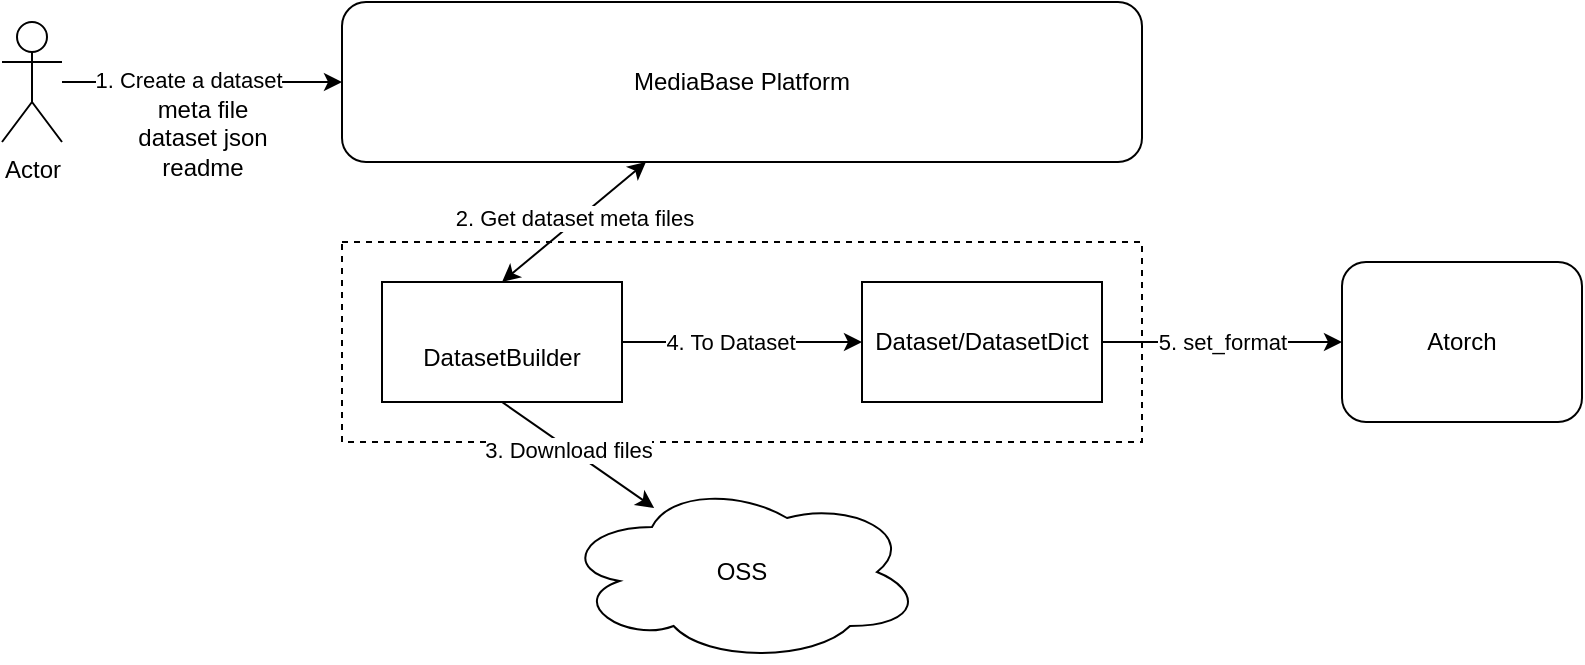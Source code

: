 <mxfile version="21.4.0" type="github" pages="3">
  <diagram name="work_flow" id="HeD2XpfvVx3oqUgyRu6t">
    <mxGraphModel dx="1674" dy="828" grid="1" gridSize="10" guides="1" tooltips="1" connect="1" arrows="1" fold="1" page="1" pageScale="1" pageWidth="827" pageHeight="1169" math="0" shadow="0">
      <root>
        <mxCell id="0" />
        <mxCell id="1" parent="0" />
        <mxCell id="QRaLm_NtZNBAzQd4hOMB-19" value="" style="rounded=0;whiteSpace=wrap;html=1;dashed=1;" parent="1" vertex="1">
          <mxGeometry x="220" y="320" width="400" height="100" as="geometry" />
        </mxCell>
        <mxCell id="QRaLm_NtZNBAzQd4hOMB-1" value="MediaBase Platform" style="rounded=1;whiteSpace=wrap;html=1;" parent="1" vertex="1">
          <mxGeometry x="220" y="200" width="400" height="80" as="geometry" />
        </mxCell>
        <mxCell id="QRaLm_NtZNBAzQd4hOMB-4" value="" style="rounded=0;orthogonalLoop=1;jettySize=auto;html=1;" parent="1" source="QRaLm_NtZNBAzQd4hOMB-2" target="QRaLm_NtZNBAzQd4hOMB-1" edge="1">
          <mxGeometry relative="1" as="geometry">
            <mxPoint x="115" y="230" as="targetPoint" />
          </mxGeometry>
        </mxCell>
        <mxCell id="QRaLm_NtZNBAzQd4hOMB-5" value="1. Create a dataset" style="edgeLabel;html=1;align=center;verticalAlign=middle;resizable=0;points=[];" parent="QRaLm_NtZNBAzQd4hOMB-4" vertex="1" connectable="0">
          <mxGeometry x="-0.325" y="1" relative="1" as="geometry">
            <mxPoint x="15" as="offset" />
          </mxGeometry>
        </mxCell>
        <mxCell id="QRaLm_NtZNBAzQd4hOMB-2" value="Actor" style="shape=umlActor;verticalLabelPosition=bottom;verticalAlign=top;html=1;outlineConnect=0;" parent="1" vertex="1">
          <mxGeometry x="50" y="210" width="30" height="60" as="geometry" />
        </mxCell>
        <mxCell id="QRaLm_NtZNBAzQd4hOMB-6" value="meta file&lt;br&gt;dataset json&lt;br&gt;readme" style="text;html=1;align=center;verticalAlign=middle;resizable=0;points=[];autosize=1;strokeColor=none;fillColor=none;" parent="1" vertex="1">
          <mxGeometry x="105" y="238" width="90" height="60" as="geometry" />
        </mxCell>
        <mxCell id="QRaLm_NtZNBAzQd4hOMB-8" value="" style="rounded=0;orthogonalLoop=1;jettySize=auto;html=1;startArrow=classic;startFill=1;exitX=0.5;exitY=0;exitDx=0;exitDy=0;" parent="1" source="QRaLm_NtZNBAzQd4hOMB-7" target="QRaLm_NtZNBAzQd4hOMB-1" edge="1">
          <mxGeometry relative="1" as="geometry" />
        </mxCell>
        <mxCell id="QRaLm_NtZNBAzQd4hOMB-10" value="2. Get dataset meta files" style="edgeLabel;html=1;align=center;verticalAlign=middle;resizable=0;points=[];" parent="QRaLm_NtZNBAzQd4hOMB-8" vertex="1" connectable="0">
          <mxGeometry x="0.025" y="2" relative="1" as="geometry">
            <mxPoint as="offset" />
          </mxGeometry>
        </mxCell>
        <mxCell id="QRaLm_NtZNBAzQd4hOMB-12" value="" style="rounded=0;orthogonalLoop=1;jettySize=auto;html=1;exitX=0.5;exitY=1;exitDx=0;exitDy=0;entryX=0.256;entryY=0.144;entryDx=0;entryDy=0;entryPerimeter=0;" parent="1" source="QRaLm_NtZNBAzQd4hOMB-7" target="QRaLm_NtZNBAzQd4hOMB-11" edge="1">
          <mxGeometry relative="1" as="geometry" />
        </mxCell>
        <mxCell id="QRaLm_NtZNBAzQd4hOMB-15" value="3. Download files" style="edgeLabel;html=1;align=center;verticalAlign=middle;resizable=0;points=[];" parent="QRaLm_NtZNBAzQd4hOMB-12" vertex="1" connectable="0">
          <mxGeometry x="-0.15" y="-1" relative="1" as="geometry">
            <mxPoint x="1" as="offset" />
          </mxGeometry>
        </mxCell>
        <mxCell id="QRaLm_NtZNBAzQd4hOMB-14" value="" style="edgeStyle=orthogonalEdgeStyle;rounded=0;orthogonalLoop=1;jettySize=auto;html=1;" parent="1" source="QRaLm_NtZNBAzQd4hOMB-7" target="QRaLm_NtZNBAzQd4hOMB-13" edge="1">
          <mxGeometry relative="1" as="geometry" />
        </mxCell>
        <mxCell id="QRaLm_NtZNBAzQd4hOMB-16" value="4. To Dataset" style="edgeLabel;html=1;align=center;verticalAlign=middle;resizable=0;points=[];" parent="QRaLm_NtZNBAzQd4hOMB-14" vertex="1" connectable="0">
          <mxGeometry x="-0.225" relative="1" as="geometry">
            <mxPoint x="7" as="offset" />
          </mxGeometry>
        </mxCell>
        <mxCell id="QRaLm_NtZNBAzQd4hOMB-7" value="&lt;br&gt;DatasetBuilder" style="rounded=0;whiteSpace=wrap;html=1;" parent="1" vertex="1">
          <mxGeometry x="240" y="340" width="120" height="60" as="geometry" />
        </mxCell>
        <mxCell id="QRaLm_NtZNBAzQd4hOMB-11" value="OSS" style="ellipse;shape=cloud;whiteSpace=wrap;html=1;" parent="1" vertex="1">
          <mxGeometry x="330" y="440" width="180" height="90" as="geometry" />
        </mxCell>
        <mxCell id="QRaLm_NtZNBAzQd4hOMB-18" value="5. set_format" style="edgeStyle=orthogonalEdgeStyle;rounded=0;orthogonalLoop=1;jettySize=auto;html=1;" parent="1" source="QRaLm_NtZNBAzQd4hOMB-13" target="QRaLm_NtZNBAzQd4hOMB-17" edge="1">
          <mxGeometry relative="1" as="geometry" />
        </mxCell>
        <mxCell id="QRaLm_NtZNBAzQd4hOMB-13" value="Dataset/DatasetDict" style="rounded=0;whiteSpace=wrap;html=1;" parent="1" vertex="1">
          <mxGeometry x="480" y="340" width="120" height="60" as="geometry" />
        </mxCell>
        <mxCell id="QRaLm_NtZNBAzQd4hOMB-17" value="Atorch" style="rounded=1;whiteSpace=wrap;html=1;glass=0;shadow=0;" parent="1" vertex="1">
          <mxGeometry x="720" y="330" width="120" height="80" as="geometry" />
        </mxCell>
      </root>
    </mxGraphModel>
  </diagram>
  <diagram id="zePvoGkPihtZbv989f-L" name="lane_diagram">
    <mxGraphModel dx="1220" dy="594" grid="1" gridSize="10" guides="1" tooltips="1" connect="1" arrows="1" fold="1" page="1" pageScale="1" pageWidth="827" pageHeight="1169" math="0" shadow="0">
      <root>
        <mxCell id="0" />
        <mxCell id="1" parent="0" />
        <mxCell id="mMqyIZjx6p4jjcFKXIat-1" value="load_dataset" style="swimlane;childLayout=stackLayout;resizeParent=1;resizeParentMax=0;startSize=20;html=1;" parent="1" vertex="1">
          <mxGeometry x="200" y="120" width="690" height="480" as="geometry">
            <mxRectangle x="230" y="120" width="70" height="30" as="alternateBounds" />
          </mxGeometry>
        </mxCell>
        <mxCell id="mMqyIZjx6p4jjcFKXIat-2" value="datasets/src/datasets/load.py" style="swimlane;startSize=20;html=1;" parent="mMqyIZjx6p4jjcFKXIat-1" vertex="1">
          <mxGeometry y="20" width="250" height="460" as="geometry" />
        </mxCell>
        <mxCell id="M-DDisVfjZqtJ6RXNnWk-3" value="" style="edgeStyle=orthogonalEdgeStyle;rounded=0;orthogonalLoop=1;jettySize=auto;html=1;" edge="1" parent="mMqyIZjx6p4jjcFKXIat-2" source="M-DDisVfjZqtJ6RXNnWk-1" target="M-DDisVfjZqtJ6RXNnWk-2">
          <mxGeometry relative="1" as="geometry" />
        </mxCell>
        <mxCell id="M-DDisVfjZqtJ6RXNnWk-1" value="load_dataset()" style="rounded=0;whiteSpace=wrap;html=1;" vertex="1" parent="mMqyIZjx6p4jjcFKXIat-2">
          <mxGeometry x="10" y="40" width="230" height="40" as="geometry" />
        </mxCell>
        <mxCell id="M-DDisVfjZqtJ6RXNnWk-5" value="" style="edgeStyle=orthogonalEdgeStyle;rounded=0;orthogonalLoop=1;jettySize=auto;html=1;" edge="1" parent="mMqyIZjx6p4jjcFKXIat-2" source="M-DDisVfjZqtJ6RXNnWk-2" target="M-DDisVfjZqtJ6RXNnWk-4">
          <mxGeometry relative="1" as="geometry" />
        </mxCell>
        <mxCell id="M-DDisVfjZqtJ6RXNnWk-2" value="builder_instance = load_dataset_builder()" style="rounded=0;whiteSpace=wrap;html=1;" vertex="1" parent="mMqyIZjx6p4jjcFKXIat-2">
          <mxGeometry x="10" y="140" width="230" height="40" as="geometry" />
        </mxCell>
        <mxCell id="M-DDisVfjZqtJ6RXNnWk-7" value="" style="edgeStyle=orthogonalEdgeStyle;rounded=0;orthogonalLoop=1;jettySize=auto;html=1;" edge="1" parent="mMqyIZjx6p4jjcFKXIat-2" source="M-DDisVfjZqtJ6RXNnWk-4" target="M-DDisVfjZqtJ6RXNnWk-6">
          <mxGeometry relative="1" as="geometry" />
        </mxCell>
        <mxCell id="M-DDisVfjZqtJ6RXNnWk-4" value="builder_instance.download_and_prepare()" style="rounded=0;whiteSpace=wrap;html=1;" vertex="1" parent="mMqyIZjx6p4jjcFKXIat-2">
          <mxGeometry x="10" y="240" width="230" height="40" as="geometry" />
        </mxCell>
        <mxCell id="M-DDisVfjZqtJ6RXNnWk-6" value="builder_instance.as_dataset()" style="rounded=0;whiteSpace=wrap;html=1;" vertex="1" parent="mMqyIZjx6p4jjcFKXIat-2">
          <mxGeometry x="10" y="350" width="230" height="40" as="geometry" />
        </mxCell>
        <mxCell id="M-DDisVfjZqtJ6RXNnWk-8" value="DatasetBuilder" style="text;html=1;align=center;verticalAlign=middle;resizable=0;points=[];autosize=1;strokeColor=none;fillColor=none;" vertex="1" parent="mMqyIZjx6p4jjcFKXIat-2">
          <mxGeometry x="10" y="180" width="100" height="30" as="geometry" />
        </mxCell>
        <mxCell id="mMqyIZjx6p4jjcFKXIat-3" value="Lane 2" style="swimlane;startSize=20;html=1;" parent="mMqyIZjx6p4jjcFKXIat-1" vertex="1">
          <mxGeometry x="250" y="20" width="200" height="460" as="geometry" />
        </mxCell>
        <mxCell id="mMqyIZjx6p4jjcFKXIat-4" value="Lane 3" style="swimlane;startSize=20;html=1;" parent="mMqyIZjx6p4jjcFKXIat-1" vertex="1">
          <mxGeometry x="450" y="20" width="120" height="460" as="geometry" />
        </mxCell>
        <mxCell id="AY3lOnRVY60D70Samr1y-28" value="Lane 3" style="swimlane;startSize=20;html=1;" parent="mMqyIZjx6p4jjcFKXIat-1" vertex="1">
          <mxGeometry x="570" y="20" width="120" height="460" as="geometry" />
        </mxCell>
        <mxCell id="AY3lOnRVY60D70Samr1y-1" value="Pool" style="swimlane;html=1;childLayout=stackLayout;resizeParent=1;resizeParentMax=0;horizontal=0;startSize=20;horizontalStack=0;" parent="1" vertex="1">
          <mxGeometry x="160" y="1210" width="450" height="360" as="geometry">
            <mxRectangle x="120" y="120" width="40" height="60" as="alternateBounds" />
          </mxGeometry>
        </mxCell>
        <mxCell id="AY3lOnRVY60D70Samr1y-2" value="" style="edgeStyle=orthogonalEdgeStyle;rounded=0;orthogonalLoop=1;jettySize=auto;html=1;dashed=1;endArrow=none;endFill=0;" parent="AY3lOnRVY60D70Samr1y-1" source="AY3lOnRVY60D70Samr1y-9" target="AY3lOnRVY60D70Samr1y-15" edge="1">
          <mxGeometry relative="1" as="geometry" />
        </mxCell>
        <mxCell id="AY3lOnRVY60D70Samr1y-3" style="edgeStyle=orthogonalEdgeStyle;rounded=0;orthogonalLoop=1;jettySize=auto;html=1;endArrow=classic;endFill=1;" parent="AY3lOnRVY60D70Samr1y-1" source="AY3lOnRVY60D70Samr1y-16" target="AY3lOnRVY60D70Samr1y-11" edge="1">
          <mxGeometry relative="1" as="geometry" />
        </mxCell>
        <mxCell id="AY3lOnRVY60D70Samr1y-4" style="edgeStyle=orthogonalEdgeStyle;rounded=0;orthogonalLoop=1;jettySize=auto;html=1;endArrow=classic;endFill=1;" parent="AY3lOnRVY60D70Samr1y-1" source="AY3lOnRVY60D70Samr1y-16" target="AY3lOnRVY60D70Samr1y-19" edge="1">
          <mxGeometry relative="1" as="geometry" />
        </mxCell>
        <mxCell id="AY3lOnRVY60D70Samr1y-5" style="edgeStyle=orthogonalEdgeStyle;rounded=0;orthogonalLoop=1;jettySize=auto;html=1;endArrow=classic;endFill=1;" parent="AY3lOnRVY60D70Samr1y-1" source="AY3lOnRVY60D70Samr1y-15" target="AY3lOnRVY60D70Samr1y-20" edge="1">
          <mxGeometry relative="1" as="geometry">
            <Array as="points">
              <mxPoint x="180" y="340" />
              <mxPoint x="400" y="340" />
            </Array>
          </mxGeometry>
        </mxCell>
        <mxCell id="AY3lOnRVY60D70Samr1y-6" value="Lane 1" style="swimlane;html=1;startSize=20;horizontal=0;" parent="AY3lOnRVY60D70Samr1y-1" vertex="1">
          <mxGeometry x="20" width="430" height="120" as="geometry" />
        </mxCell>
        <mxCell id="AY3lOnRVY60D70Samr1y-7" value="" style="edgeStyle=orthogonalEdgeStyle;rounded=0;orthogonalLoop=1;jettySize=auto;html=1;" parent="AY3lOnRVY60D70Samr1y-6" source="AY3lOnRVY60D70Samr1y-8" target="AY3lOnRVY60D70Samr1y-9" edge="1">
          <mxGeometry relative="1" as="geometry" />
        </mxCell>
        <mxCell id="AY3lOnRVY60D70Samr1y-8" value="" style="ellipse;whiteSpace=wrap;html=1;" parent="AY3lOnRVY60D70Samr1y-6" vertex="1">
          <mxGeometry x="40" y="40" width="40" height="40" as="geometry" />
        </mxCell>
        <mxCell id="AY3lOnRVY60D70Samr1y-9" value="" style="rounded=0;whiteSpace=wrap;html=1;fontFamily=Helvetica;fontSize=12;fontColor=#000000;align=center;" parent="AY3lOnRVY60D70Samr1y-6" vertex="1">
          <mxGeometry x="120" y="30" width="80" height="60" as="geometry" />
        </mxCell>
        <mxCell id="AY3lOnRVY60D70Samr1y-10" value="" style="edgeStyle=orthogonalEdgeStyle;rounded=0;orthogonalLoop=1;jettySize=auto;html=1;endArrow=classic;endFill=1;" parent="AY3lOnRVY60D70Samr1y-6" source="AY3lOnRVY60D70Samr1y-11" target="AY3lOnRVY60D70Samr1y-12" edge="1">
          <mxGeometry relative="1" as="geometry" />
        </mxCell>
        <mxCell id="AY3lOnRVY60D70Samr1y-11" value="" style="rounded=0;whiteSpace=wrap;html=1;fontFamily=Helvetica;fontSize=12;fontColor=#000000;align=center;" parent="AY3lOnRVY60D70Samr1y-6" vertex="1">
          <mxGeometry x="240" y="30" width="80" height="60" as="geometry" />
        </mxCell>
        <mxCell id="AY3lOnRVY60D70Samr1y-12" value="" style="ellipse;whiteSpace=wrap;html=1;" parent="AY3lOnRVY60D70Samr1y-6" vertex="1">
          <mxGeometry x="360" y="40" width="40" height="40" as="geometry" />
        </mxCell>
        <mxCell id="AY3lOnRVY60D70Samr1y-13" value="Lane 2" style="swimlane;html=1;startSize=20;horizontal=0;" parent="AY3lOnRVY60D70Samr1y-1" vertex="1">
          <mxGeometry x="20" y="120" width="430" height="120" as="geometry" />
        </mxCell>
        <mxCell id="AY3lOnRVY60D70Samr1y-14" value="" style="edgeStyle=orthogonalEdgeStyle;rounded=0;orthogonalLoop=1;jettySize=auto;html=1;endArrow=classic;endFill=1;" parent="AY3lOnRVY60D70Samr1y-13" source="AY3lOnRVY60D70Samr1y-15" target="AY3lOnRVY60D70Samr1y-16" edge="1">
          <mxGeometry relative="1" as="geometry" />
        </mxCell>
        <mxCell id="AY3lOnRVY60D70Samr1y-15" value="" style="rounded=0;whiteSpace=wrap;html=1;fontFamily=Helvetica;fontSize=12;fontColor=#000000;align=center;" parent="AY3lOnRVY60D70Samr1y-13" vertex="1">
          <mxGeometry x="120" y="30" width="80" height="60" as="geometry" />
        </mxCell>
        <mxCell id="AY3lOnRVY60D70Samr1y-16" value="" style="rhombus;whiteSpace=wrap;html=1;fontFamily=Helvetica;fontSize=12;fontColor=#000000;align=center;" parent="AY3lOnRVY60D70Samr1y-13" vertex="1">
          <mxGeometry x="260" y="40" width="40" height="40" as="geometry" />
        </mxCell>
        <mxCell id="AY3lOnRVY60D70Samr1y-17" value="Lane 3" style="swimlane;html=1;startSize=20;horizontal=0;" parent="AY3lOnRVY60D70Samr1y-1" vertex="1">
          <mxGeometry x="20" y="240" width="430" height="120" as="geometry" />
        </mxCell>
        <mxCell id="AY3lOnRVY60D70Samr1y-18" value="" style="edgeStyle=orthogonalEdgeStyle;rounded=0;orthogonalLoop=1;jettySize=auto;html=1;endArrow=classic;endFill=1;" parent="AY3lOnRVY60D70Samr1y-17" source="AY3lOnRVY60D70Samr1y-19" target="AY3lOnRVY60D70Samr1y-20" edge="1">
          <mxGeometry relative="1" as="geometry" />
        </mxCell>
        <mxCell id="AY3lOnRVY60D70Samr1y-19" value="" style="rounded=0;whiteSpace=wrap;html=1;fontFamily=Helvetica;fontSize=12;fontColor=#000000;align=center;" parent="AY3lOnRVY60D70Samr1y-17" vertex="1">
          <mxGeometry x="240" y="20" width="80" height="60" as="geometry" />
        </mxCell>
        <mxCell id="AY3lOnRVY60D70Samr1y-20" value="" style="rhombus;whiteSpace=wrap;html=1;fontFamily=Helvetica;fontSize=12;fontColor=#000000;align=center;" parent="AY3lOnRVY60D70Samr1y-17" vertex="1">
          <mxGeometry x="360" y="30" width="40" height="40" as="geometry" />
        </mxCell>
      </root>
    </mxGraphModel>
  </diagram>
  <diagram id="iGna3uae_Kkw2hZMwDfF" name="class_diagram">
    <mxGraphModel dx="1026" dy="693" grid="1" gridSize="10" guides="1" tooltips="1" connect="1" arrows="1" fold="1" page="1" pageScale="1" pageWidth="827" pageHeight="1169" math="0" shadow="0">
      <root>
        <mxCell id="0" />
        <mxCell id="1" parent="0" />
        <mxCell id="txrvciceSi9a_PUFrRA3-1" value="Person" style="swimlane;fontStyle=2;align=center;verticalAlign=top;childLayout=stackLayout;horizontal=1;startSize=26;horizontalStack=0;resizeParent=1;resizeLast=0;collapsible=1;marginBottom=0;rounded=0;shadow=0;strokeWidth=1;" vertex="1" parent="1">
          <mxGeometry x="220" y="120" width="160" height="138" as="geometry">
            <mxRectangle x="230" y="140" width="160" height="26" as="alternateBounds" />
          </mxGeometry>
        </mxCell>
        <mxCell id="txrvciceSi9a_PUFrRA3-2" value="Name" style="text;align=left;verticalAlign=top;spacingLeft=4;spacingRight=4;overflow=hidden;rotatable=0;points=[[0,0.5],[1,0.5]];portConstraint=eastwest;" vertex="1" parent="txrvciceSi9a_PUFrRA3-1">
          <mxGeometry y="26" width="160" height="26" as="geometry" />
        </mxCell>
        <mxCell id="txrvciceSi9a_PUFrRA3-3" value="Phone Number" style="text;align=left;verticalAlign=top;spacingLeft=4;spacingRight=4;overflow=hidden;rotatable=0;points=[[0,0.5],[1,0.5]];portConstraint=eastwest;rounded=0;shadow=0;html=0;" vertex="1" parent="txrvciceSi9a_PUFrRA3-1">
          <mxGeometry y="52" width="160" height="26" as="geometry" />
        </mxCell>
        <mxCell id="txrvciceSi9a_PUFrRA3-4" value="Email Address" style="text;align=left;verticalAlign=top;spacingLeft=4;spacingRight=4;overflow=hidden;rotatable=0;points=[[0,0.5],[1,0.5]];portConstraint=eastwest;rounded=0;shadow=0;html=0;" vertex="1" parent="txrvciceSi9a_PUFrRA3-1">
          <mxGeometry y="78" width="160" height="26" as="geometry" />
        </mxCell>
        <mxCell id="txrvciceSi9a_PUFrRA3-5" value="" style="line;html=1;strokeWidth=1;align=left;verticalAlign=middle;spacingTop=-1;spacingLeft=3;spacingRight=3;rotatable=0;labelPosition=right;points=[];portConstraint=eastwest;" vertex="1" parent="txrvciceSi9a_PUFrRA3-1">
          <mxGeometry y="104" width="160" height="8" as="geometry" />
        </mxCell>
        <mxCell id="txrvciceSi9a_PUFrRA3-6" value="Purchase Parking Pass" style="text;align=left;verticalAlign=top;spacingLeft=4;spacingRight=4;overflow=hidden;rotatable=0;points=[[0,0.5],[1,0.5]];portConstraint=eastwest;" vertex="1" parent="txrvciceSi9a_PUFrRA3-1">
          <mxGeometry y="112" width="160" height="26" as="geometry" />
        </mxCell>
        <mxCell id="txrvciceSi9a_PUFrRA3-7" value="Student" style="swimlane;fontStyle=0;align=center;verticalAlign=top;childLayout=stackLayout;horizontal=1;startSize=26;horizontalStack=0;resizeParent=1;resizeLast=0;collapsible=1;marginBottom=0;rounded=0;shadow=0;strokeWidth=1;" vertex="1" parent="1">
          <mxGeometry x="120" y="360" width="160" height="138" as="geometry">
            <mxRectangle x="130" y="380" width="160" height="26" as="alternateBounds" />
          </mxGeometry>
        </mxCell>
        <mxCell id="txrvciceSi9a_PUFrRA3-8" value="Student Number" style="text;align=left;verticalAlign=top;spacingLeft=4;spacingRight=4;overflow=hidden;rotatable=0;points=[[0,0.5],[1,0.5]];portConstraint=eastwest;" vertex="1" parent="txrvciceSi9a_PUFrRA3-7">
          <mxGeometry y="26" width="160" height="26" as="geometry" />
        </mxCell>
        <mxCell id="txrvciceSi9a_PUFrRA3-9" value="Average Mark" style="text;align=left;verticalAlign=top;spacingLeft=4;spacingRight=4;overflow=hidden;rotatable=0;points=[[0,0.5],[1,0.5]];portConstraint=eastwest;rounded=0;shadow=0;html=0;" vertex="1" parent="txrvciceSi9a_PUFrRA3-7">
          <mxGeometry y="52" width="160" height="26" as="geometry" />
        </mxCell>
        <mxCell id="txrvciceSi9a_PUFrRA3-10" value="" style="line;html=1;strokeWidth=1;align=left;verticalAlign=middle;spacingTop=-1;spacingLeft=3;spacingRight=3;rotatable=0;labelPosition=right;points=[];portConstraint=eastwest;" vertex="1" parent="txrvciceSi9a_PUFrRA3-7">
          <mxGeometry y="78" width="160" height="8" as="geometry" />
        </mxCell>
        <mxCell id="txrvciceSi9a_PUFrRA3-11" value="Is Eligible To Enroll" style="text;align=left;verticalAlign=top;spacingLeft=4;spacingRight=4;overflow=hidden;rotatable=0;points=[[0,0.5],[1,0.5]];portConstraint=eastwest;fontStyle=4" vertex="1" parent="txrvciceSi9a_PUFrRA3-7">
          <mxGeometry y="86" width="160" height="26" as="geometry" />
        </mxCell>
        <mxCell id="txrvciceSi9a_PUFrRA3-12" value="Get Seminars Taken" style="text;align=left;verticalAlign=top;spacingLeft=4;spacingRight=4;overflow=hidden;rotatable=0;points=[[0,0.5],[1,0.5]];portConstraint=eastwest;" vertex="1" parent="txrvciceSi9a_PUFrRA3-7">
          <mxGeometry y="112" width="160" height="26" as="geometry" />
        </mxCell>
        <mxCell id="txrvciceSi9a_PUFrRA3-13" value="" style="endArrow=block;endSize=10;endFill=0;shadow=0;strokeWidth=1;rounded=0;edgeStyle=elbowEdgeStyle;elbow=vertical;" edge="1" parent="1" source="txrvciceSi9a_PUFrRA3-7" target="txrvciceSi9a_PUFrRA3-1">
          <mxGeometry width="160" relative="1" as="geometry">
            <mxPoint x="200" y="203" as="sourcePoint" />
            <mxPoint x="200" y="203" as="targetPoint" />
          </mxGeometry>
        </mxCell>
        <mxCell id="txrvciceSi9a_PUFrRA3-14" value="Professor" style="swimlane;fontStyle=0;align=center;verticalAlign=top;childLayout=stackLayout;horizontal=1;startSize=26;horizontalStack=0;resizeParent=1;resizeLast=0;collapsible=1;marginBottom=0;rounded=0;shadow=0;strokeWidth=1;" vertex="1" parent="1">
          <mxGeometry x="330" y="360" width="160" height="70" as="geometry">
            <mxRectangle x="340" y="380" width="170" height="26" as="alternateBounds" />
          </mxGeometry>
        </mxCell>
        <mxCell id="txrvciceSi9a_PUFrRA3-15" value="Salary" style="text;align=left;verticalAlign=top;spacingLeft=4;spacingRight=4;overflow=hidden;rotatable=0;points=[[0,0.5],[1,0.5]];portConstraint=eastwest;" vertex="1" parent="txrvciceSi9a_PUFrRA3-14">
          <mxGeometry y="26" width="160" height="26" as="geometry" />
        </mxCell>
        <mxCell id="txrvciceSi9a_PUFrRA3-16" value="" style="line;html=1;strokeWidth=1;align=left;verticalAlign=middle;spacingTop=-1;spacingLeft=3;spacingRight=3;rotatable=0;labelPosition=right;points=[];portConstraint=eastwest;" vertex="1" parent="txrvciceSi9a_PUFrRA3-14">
          <mxGeometry y="52" width="160" height="8" as="geometry" />
        </mxCell>
        <mxCell id="txrvciceSi9a_PUFrRA3-17" value="" style="endArrow=block;endSize=10;endFill=0;shadow=0;strokeWidth=1;rounded=0;edgeStyle=elbowEdgeStyle;elbow=vertical;" edge="1" parent="1" source="txrvciceSi9a_PUFrRA3-14" target="txrvciceSi9a_PUFrRA3-1">
          <mxGeometry width="160" relative="1" as="geometry">
            <mxPoint x="210" y="373" as="sourcePoint" />
            <mxPoint x="310" y="271" as="targetPoint" />
          </mxGeometry>
        </mxCell>
        <mxCell id="txrvciceSi9a_PUFrRA3-18" value="Address" style="swimlane;fontStyle=0;align=center;verticalAlign=top;childLayout=stackLayout;horizontal=1;startSize=26;horizontalStack=0;resizeParent=1;resizeLast=0;collapsible=1;marginBottom=0;rounded=0;shadow=0;strokeWidth=1;" vertex="1" parent="1">
          <mxGeometry x="508" y="120" width="160" height="216" as="geometry">
            <mxRectangle x="550" y="140" width="160" height="26" as="alternateBounds" />
          </mxGeometry>
        </mxCell>
        <mxCell id="txrvciceSi9a_PUFrRA3-19" value="Street" style="text;align=left;verticalAlign=top;spacingLeft=4;spacingRight=4;overflow=hidden;rotatable=0;points=[[0,0.5],[1,0.5]];portConstraint=eastwest;" vertex="1" parent="txrvciceSi9a_PUFrRA3-18">
          <mxGeometry y="26" width="160" height="26" as="geometry" />
        </mxCell>
        <mxCell id="txrvciceSi9a_PUFrRA3-20" value="City" style="text;align=left;verticalAlign=top;spacingLeft=4;spacingRight=4;overflow=hidden;rotatable=0;points=[[0,0.5],[1,0.5]];portConstraint=eastwest;rounded=0;shadow=0;html=0;" vertex="1" parent="txrvciceSi9a_PUFrRA3-18">
          <mxGeometry y="52" width="160" height="26" as="geometry" />
        </mxCell>
        <mxCell id="txrvciceSi9a_PUFrRA3-21" value="State" style="text;align=left;verticalAlign=top;spacingLeft=4;spacingRight=4;overflow=hidden;rotatable=0;points=[[0,0.5],[1,0.5]];portConstraint=eastwest;rounded=0;shadow=0;html=0;" vertex="1" parent="txrvciceSi9a_PUFrRA3-18">
          <mxGeometry y="78" width="160" height="26" as="geometry" />
        </mxCell>
        <mxCell id="txrvciceSi9a_PUFrRA3-22" value="Postal Code" style="text;align=left;verticalAlign=top;spacingLeft=4;spacingRight=4;overflow=hidden;rotatable=0;points=[[0,0.5],[1,0.5]];portConstraint=eastwest;rounded=0;shadow=0;html=0;" vertex="1" parent="txrvciceSi9a_PUFrRA3-18">
          <mxGeometry y="104" width="160" height="26" as="geometry" />
        </mxCell>
        <mxCell id="txrvciceSi9a_PUFrRA3-23" value="Country" style="text;align=left;verticalAlign=top;spacingLeft=4;spacingRight=4;overflow=hidden;rotatable=0;points=[[0,0.5],[1,0.5]];portConstraint=eastwest;rounded=0;shadow=0;html=0;" vertex="1" parent="txrvciceSi9a_PUFrRA3-18">
          <mxGeometry y="130" width="160" height="26" as="geometry" />
        </mxCell>
        <mxCell id="txrvciceSi9a_PUFrRA3-24" value="" style="line;html=1;strokeWidth=1;align=left;verticalAlign=middle;spacingTop=-1;spacingLeft=3;spacingRight=3;rotatable=0;labelPosition=right;points=[];portConstraint=eastwest;" vertex="1" parent="txrvciceSi9a_PUFrRA3-18">
          <mxGeometry y="156" width="160" height="8" as="geometry" />
        </mxCell>
        <mxCell id="txrvciceSi9a_PUFrRA3-25" value="Validate" style="text;align=left;verticalAlign=top;spacingLeft=4;spacingRight=4;overflow=hidden;rotatable=0;points=[[0,0.5],[1,0.5]];portConstraint=eastwest;" vertex="1" parent="txrvciceSi9a_PUFrRA3-18">
          <mxGeometry y="164" width="160" height="26" as="geometry" />
        </mxCell>
        <mxCell id="txrvciceSi9a_PUFrRA3-26" value="Output As Label" style="text;align=left;verticalAlign=top;spacingLeft=4;spacingRight=4;overflow=hidden;rotatable=0;points=[[0,0.5],[1,0.5]];portConstraint=eastwest;" vertex="1" parent="txrvciceSi9a_PUFrRA3-18">
          <mxGeometry y="190" width="160" height="26" as="geometry" />
        </mxCell>
        <mxCell id="txrvciceSi9a_PUFrRA3-27" value="" style="endArrow=open;shadow=0;strokeWidth=1;rounded=0;endFill=1;edgeStyle=elbowEdgeStyle;elbow=vertical;" edge="1" parent="1" source="txrvciceSi9a_PUFrRA3-1" target="txrvciceSi9a_PUFrRA3-18">
          <mxGeometry x="0.5" y="41" relative="1" as="geometry">
            <mxPoint x="380" y="192" as="sourcePoint" />
            <mxPoint x="540" y="192" as="targetPoint" />
            <mxPoint x="-40" y="32" as="offset" />
          </mxGeometry>
        </mxCell>
        <mxCell id="txrvciceSi9a_PUFrRA3-28" value="0..1" style="resizable=0;align=left;verticalAlign=bottom;labelBackgroundColor=none;fontSize=12;" connectable="0" vertex="1" parent="txrvciceSi9a_PUFrRA3-27">
          <mxGeometry x="-1" relative="1" as="geometry">
            <mxPoint y="4" as="offset" />
          </mxGeometry>
        </mxCell>
        <mxCell id="txrvciceSi9a_PUFrRA3-29" value="1" style="resizable=0;align=right;verticalAlign=bottom;labelBackgroundColor=none;fontSize=12;" connectable="0" vertex="1" parent="txrvciceSi9a_PUFrRA3-27">
          <mxGeometry x="1" relative="1" as="geometry">
            <mxPoint x="-7" y="4" as="offset" />
          </mxGeometry>
        </mxCell>
        <mxCell id="txrvciceSi9a_PUFrRA3-30" value="lives at" style="text;html=1;resizable=0;points=[];;align=center;verticalAlign=middle;labelBackgroundColor=none;rounded=0;shadow=0;strokeWidth=1;fontSize=12;" vertex="1" connectable="0" parent="txrvciceSi9a_PUFrRA3-27">
          <mxGeometry x="0.5" y="49" relative="1" as="geometry">
            <mxPoint x="-38" y="40" as="offset" />
          </mxGeometry>
        </mxCell>
      </root>
    </mxGraphModel>
  </diagram>
</mxfile>
